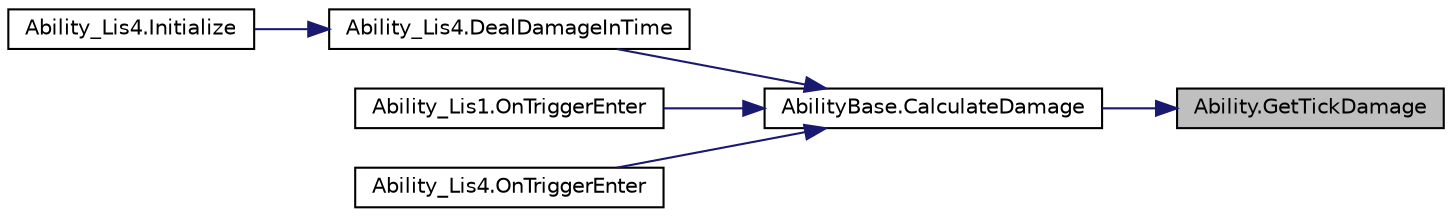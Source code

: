 digraph "Ability.GetTickDamage"
{
 // INTERACTIVE_SVG=YES
 // LATEX_PDF_SIZE
  edge [fontname="Helvetica",fontsize="10",labelfontname="Helvetica",labelfontsize="10"];
  node [fontname="Helvetica",fontsize="10",shape=record];
  rankdir="RL";
  Node1 [label="Ability.GetTickDamage",height=0.2,width=0.4,color="black", fillcolor="grey75", style="filled", fontcolor="black",tooltip=" "];
  Node1 -> Node2 [dir="back",color="midnightblue",fontsize="10",style="solid",fontname="Helvetica"];
  Node2 [label="AbilityBase.CalculateDamage",height=0.2,width=0.4,color="black", fillcolor="white", style="filled",URL="$class_ability_base.html#a2def910c9621754a4e91d49ab5455af4",tooltip="Returns the calculated damage."];
  Node2 -> Node3 [dir="back",color="midnightblue",fontsize="10",style="solid",fontname="Helvetica"];
  Node3 [label="Ability_Lis4.DealDamageInTime",height=0.2,width=0.4,color="black", fillcolor="white", style="filled",URL="$class_ability___lis4.html#abf66fa4ed9cc553dc8ab52d7bbd12406",tooltip=" "];
  Node3 -> Node4 [dir="back",color="midnightblue",fontsize="10",style="solid",fontname="Helvetica"];
  Node4 [label="Ability_Lis4.Initialize",height=0.2,width=0.4,color="black", fillcolor="white", style="filled",URL="$class_ability___lis4.html#a81b6301f39ee1f8a105aaf40bb6ec51e",tooltip=" "];
  Node2 -> Node5 [dir="back",color="midnightblue",fontsize="10",style="solid",fontname="Helvetica"];
  Node5 [label="Ability_Lis1.OnTriggerEnter",height=0.2,width=0.4,color="black", fillcolor="white", style="filled",URL="$class_ability___lis1.html#afd1d7924ca79144a0e19a84705b7590e",tooltip=" "];
  Node2 -> Node6 [dir="back",color="midnightblue",fontsize="10",style="solid",fontname="Helvetica"];
  Node6 [label="Ability_Lis4.OnTriggerEnter",height=0.2,width=0.4,color="black", fillcolor="white", style="filled",URL="$class_ability___lis4.html#a4497c50ddbd3f508448a76a1eafdd203",tooltip=" "];
}

